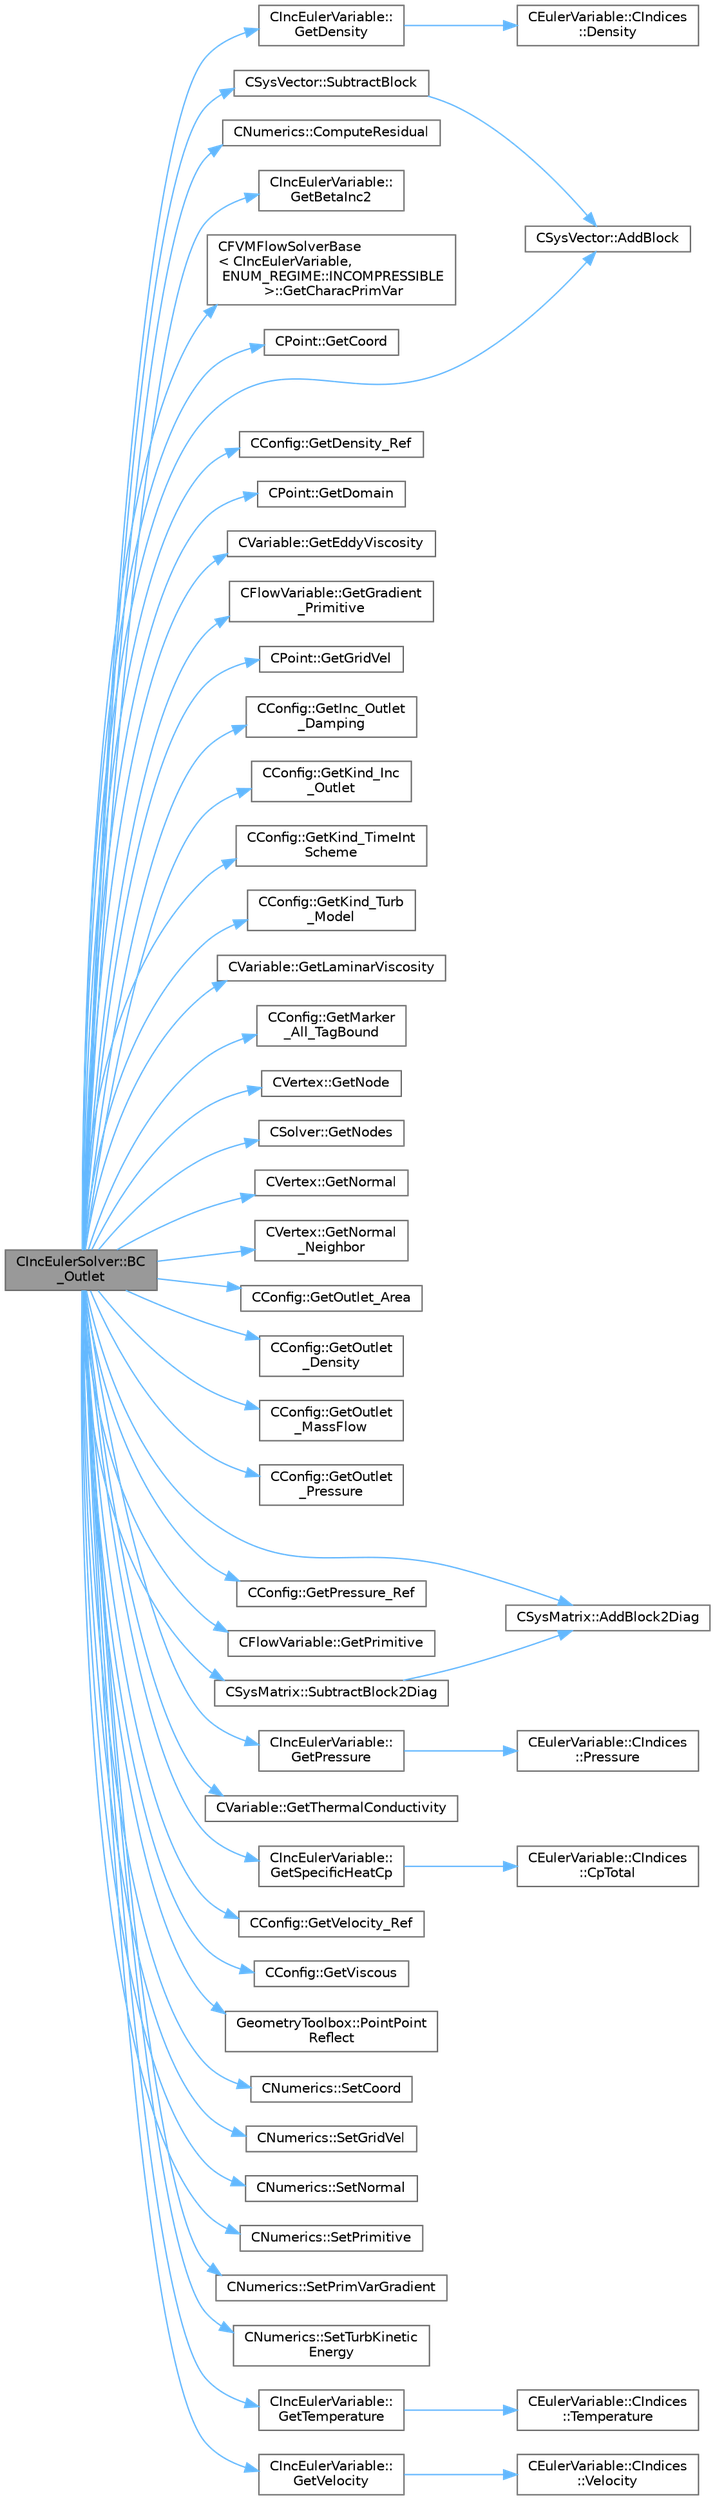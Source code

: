 digraph "CIncEulerSolver::BC_Outlet"
{
 // LATEX_PDF_SIZE
  bgcolor="transparent";
  edge [fontname=Helvetica,fontsize=10,labelfontname=Helvetica,labelfontsize=10];
  node [fontname=Helvetica,fontsize=10,shape=box,height=0.2,width=0.4];
  rankdir="LR";
  Node1 [id="Node000001",label="CIncEulerSolver::BC\l_Outlet",height=0.2,width=0.4,color="gray40", fillcolor="grey60", style="filled", fontcolor="black",tooltip="Impose the outlet boundary condition."];
  Node1 -> Node2 [id="edge1_Node000001_Node000002",color="steelblue1",style="solid",tooltip=" "];
  Node2 [id="Node000002",label="CSysVector::AddBlock",height=0.2,width=0.4,color="grey40", fillcolor="white", style="filled",URL="$classCSysVector.html#aa463275cba394503a9778529fdaa4494",tooltip="Add \"block\" to the vector, see SetBlock."];
  Node1 -> Node3 [id="edge2_Node000001_Node000003",color="steelblue1",style="solid",tooltip=" "];
  Node3 [id="Node000003",label="CSysMatrix::AddBlock2Diag",height=0.2,width=0.4,color="grey40", fillcolor="white", style="filled",URL="$classCSysMatrix.html#a5a4ef7eeb7f009450f575660108ed7be",tooltip="Non overwrite version of SetBlock2Diag, also with scaling."];
  Node1 -> Node4 [id="edge3_Node000001_Node000004",color="steelblue1",style="solid",tooltip=" "];
  Node4 [id="Node000004",label="CNumerics::ComputeResidual",height=0.2,width=0.4,color="grey40", fillcolor="white", style="filled",URL="$classCNumerics.html#aa0ca13663a047ef2640b377b33875e29",tooltip="Compute the numerical residual."];
  Node1 -> Node5 [id="edge4_Node000001_Node000005",color="steelblue1",style="solid",tooltip=" "];
  Node5 [id="Node000005",label="CIncEulerVariable::\lGetBetaInc2",height=0.2,width=0.4,color="grey40", fillcolor="white", style="filled",URL="$classCIncEulerVariable.html#aadb29c1a48fc3c3209bbafc1dabae27c",tooltip="Get the value of beta squared for the incompressible flow."];
  Node1 -> Node6 [id="edge5_Node000001_Node000006",color="steelblue1",style="solid",tooltip=" "];
  Node6 [id="Node000006",label="CFVMFlowSolverBase\l\< CIncEulerVariable,\l ENUM_REGIME::INCOMPRESSIBLE\l \>::GetCharacPrimVar",height=0.2,width=0.4,color="grey40", fillcolor="white", style="filled",URL="$classCFVMFlowSolverBase.html#aa8f2366167a2d57fa77e52cfe2a392e8",tooltip="Value of the characteristic variables at the boundaries."];
  Node1 -> Node7 [id="edge6_Node000001_Node000007",color="steelblue1",style="solid",tooltip=" "];
  Node7 [id="Node000007",label="CPoint::GetCoord",height=0.2,width=0.4,color="grey40", fillcolor="white", style="filled",URL="$classCPoint.html#ab16c29dd03911529cd73bf467c313179",tooltip="Get the coordinates dor the control volume."];
  Node1 -> Node8 [id="edge7_Node000001_Node000008",color="steelblue1",style="solid",tooltip=" "];
  Node8 [id="Node000008",label="CIncEulerVariable::\lGetDensity",height=0.2,width=0.4,color="grey40", fillcolor="white", style="filled",URL="$classCIncEulerVariable.html#aa5971e35e634b8d768d369dead2b9ffc",tooltip="Get the density of the flow."];
  Node8 -> Node9 [id="edge8_Node000008_Node000009",color="steelblue1",style="solid",tooltip=" "];
  Node9 [id="Node000009",label="CEulerVariable::CIndices\l::Density",height=0.2,width=0.4,color="grey40", fillcolor="white", style="filled",URL="$structCEulerVariable_1_1CIndices.html#a3e46a08b8835237b42a89ea488e2f2da",tooltip=" "];
  Node1 -> Node10 [id="edge9_Node000001_Node000010",color="steelblue1",style="solid",tooltip=" "];
  Node10 [id="Node000010",label="CConfig::GetDensity_Ref",height=0.2,width=0.4,color="grey40", fillcolor="white", style="filled",URL="$classCConfig.html#a3fc33aec68f64b757f1f9f3514cb97de",tooltip="Get the value of the reference density for non-dimensionalization."];
  Node1 -> Node11 [id="edge10_Node000001_Node000011",color="steelblue1",style="solid",tooltip=" "];
  Node11 [id="Node000011",label="CPoint::GetDomain",height=0.2,width=0.4,color="grey40", fillcolor="white", style="filled",URL="$classCPoint.html#aa58a27b602e47ddcad22ae74a5c6bc81",tooltip="For parallel computation, its indicates if a point must be computed or not."];
  Node1 -> Node12 [id="edge11_Node000001_Node000012",color="steelblue1",style="solid",tooltip=" "];
  Node12 [id="Node000012",label="CVariable::GetEddyViscosity",height=0.2,width=0.4,color="grey40", fillcolor="white", style="filled",URL="$classCVariable.html#adae2e4228e113624b7ab1f9ab1a493c6",tooltip="A virtual member."];
  Node1 -> Node13 [id="edge12_Node000001_Node000013",color="steelblue1",style="solid",tooltip=" "];
  Node13 [id="Node000013",label="CFlowVariable::GetGradient\l_Primitive",height=0.2,width=0.4,color="grey40", fillcolor="white", style="filled",URL="$classCFlowVariable.html#a23eab98fe30de5f7cfff158eb929c24c",tooltip="Get the value of the primitive variables gradient."];
  Node1 -> Node14 [id="edge13_Node000001_Node000014",color="steelblue1",style="solid",tooltip=" "];
  Node14 [id="Node000014",label="CPoint::GetGridVel",height=0.2,width=0.4,color="grey40", fillcolor="white", style="filled",URL="$classCPoint.html#ad7b8ff47f6645f36c9a529073343c097",tooltip="Get the value of the grid velocity at the point."];
  Node1 -> Node15 [id="edge14_Node000001_Node000015",color="steelblue1",style="solid",tooltip=" "];
  Node15 [id="Node000015",label="CConfig::GetInc_Outlet\l_Damping",height=0.2,width=0.4,color="grey40", fillcolor="white", style="filled",URL="$classCConfig.html#aeecad0f6712656533b8fff531e4b1eed",tooltip="Get the damping factor applied to pressure updates at incompressible mass flow outlet."];
  Node1 -> Node16 [id="edge15_Node000001_Node000016",color="steelblue1",style="solid",tooltip=" "];
  Node16 [id="Node000016",label="CConfig::GetKind_Inc\l_Outlet",height=0.2,width=0.4,color="grey40", fillcolor="white", style="filled",URL="$classCConfig.html#ac9f9f4b0fff5571aaea06e565604a414",tooltip="Get the type of incompressible outlet from the list."];
  Node1 -> Node17 [id="edge16_Node000001_Node000017",color="steelblue1",style="solid",tooltip=" "];
  Node17 [id="Node000017",label="CConfig::GetKind_TimeInt\lScheme",height=0.2,width=0.4,color="grey40", fillcolor="white", style="filled",URL="$classCConfig.html#ad16f71356f146b530fb1fbb45444525c",tooltip="Get the kind of time integration method."];
  Node1 -> Node18 [id="edge17_Node000001_Node000018",color="steelblue1",style="solid",tooltip=" "];
  Node18 [id="Node000018",label="CConfig::GetKind_Turb\l_Model",height=0.2,width=0.4,color="grey40", fillcolor="white", style="filled",URL="$classCConfig.html#a42cf888b42ce34079b2e3987bbf147dd",tooltip="Get the kind of the turbulence model."];
  Node1 -> Node19 [id="edge18_Node000001_Node000019",color="steelblue1",style="solid",tooltip=" "];
  Node19 [id="Node000019",label="CVariable::GetLaminarViscosity",height=0.2,width=0.4,color="grey40", fillcolor="white", style="filled",URL="$classCVariable.html#a0acbe55ca86de2c0205ae921193e9e95",tooltip="A virtual member."];
  Node1 -> Node20 [id="edge19_Node000001_Node000020",color="steelblue1",style="solid",tooltip=" "];
  Node20 [id="Node000020",label="CConfig::GetMarker\l_All_TagBound",height=0.2,width=0.4,color="grey40", fillcolor="white", style="filled",URL="$classCConfig.html#ab8c9c1f45950a29355be4ff357049440",tooltip="Get the index of the surface defined in the geometry file."];
  Node1 -> Node21 [id="edge20_Node000001_Node000021",color="steelblue1",style="solid",tooltip=" "];
  Node21 [id="Node000021",label="CVertex::GetNode",height=0.2,width=0.4,color="grey40", fillcolor="white", style="filled",URL="$classCVertex.html#ad568da06e7191358d3a09a1bee71cdb5",tooltip="Get the node of the vertex."];
  Node1 -> Node22 [id="edge21_Node000001_Node000022",color="steelblue1",style="solid",tooltip=" "];
  Node22 [id="Node000022",label="CSolver::GetNodes",height=0.2,width=0.4,color="grey40", fillcolor="white", style="filled",URL="$classCSolver.html#adb28ae3845a6b61cf764a8e9fe4b794e",tooltip="Allow outside access to the nodes of the solver, containing conservatives, primitives,..."];
  Node1 -> Node23 [id="edge22_Node000001_Node000023",color="steelblue1",style="solid",tooltip=" "];
  Node23 [id="Node000023",label="CVertex::GetNormal",height=0.2,width=0.4,color="grey40", fillcolor="white", style="filled",URL="$classCVertex.html#a57cacfe764770e6c0e54c278cb584f7c",tooltip="Copy the the normal vector of a face."];
  Node1 -> Node24 [id="edge23_Node000001_Node000024",color="steelblue1",style="solid",tooltip=" "];
  Node24 [id="Node000024",label="CVertex::GetNormal\l_Neighbor",height=0.2,width=0.4,color="grey40", fillcolor="white", style="filled",URL="$classCVertex.html#ab8b0e96f9384b0a861c7a70616976b75",tooltip="Get the value of the closest neighbor."];
  Node1 -> Node25 [id="edge24_Node000001_Node000025",color="steelblue1",style="solid",tooltip=" "];
  Node25 [id="Node000025",label="CConfig::GetOutlet_Area",height=0.2,width=0.4,color="grey40", fillcolor="white", style="filled",URL="$classCConfig.html#a7b9efd9c01446eea006f3602e6615cf8",tooltip="Get the back pressure (static) at an outlet boundary."];
  Node1 -> Node26 [id="edge25_Node000001_Node000026",color="steelblue1",style="solid",tooltip=" "];
  Node26 [id="Node000026",label="CConfig::GetOutlet\l_Density",height=0.2,width=0.4,color="grey40", fillcolor="white", style="filled",URL="$classCConfig.html#a3e61da8a2ced5f07f929b87a8e4e5e8c",tooltip="Get the back pressure (static) at an outlet boundary."];
  Node1 -> Node27 [id="edge26_Node000001_Node000027",color="steelblue1",style="solid",tooltip=" "];
  Node27 [id="Node000027",label="CConfig::GetOutlet\l_MassFlow",height=0.2,width=0.4,color="grey40", fillcolor="white", style="filled",URL="$classCConfig.html#a3b40b375b8774709ac28ae1302fc7e94",tooltip="Get the back pressure (static) at an outlet boundary."];
  Node1 -> Node28 [id="edge27_Node000001_Node000028",color="steelblue1",style="solid",tooltip=" "];
  Node28 [id="Node000028",label="CConfig::GetOutlet\l_Pressure",height=0.2,width=0.4,color="grey40", fillcolor="white", style="filled",URL="$classCConfig.html#a0e5bd42e6aa17fdb493fe696280318c3",tooltip="Get the back pressure (static) at an outlet boundary."];
  Node1 -> Node29 [id="edge28_Node000001_Node000029",color="steelblue1",style="solid",tooltip=" "];
  Node29 [id="Node000029",label="CIncEulerVariable::\lGetPressure",height=0.2,width=0.4,color="grey40", fillcolor="white", style="filled",URL="$classCIncEulerVariable.html#a8e2637c49744921ddf7f3bf93e26d295",tooltip="Get the flow pressure."];
  Node29 -> Node30 [id="edge29_Node000029_Node000030",color="steelblue1",style="solid",tooltip=" "];
  Node30 [id="Node000030",label="CEulerVariable::CIndices\l::Pressure",height=0.2,width=0.4,color="grey40", fillcolor="white", style="filled",URL="$structCEulerVariable_1_1CIndices.html#a71ffbd849fd584ff3a787411497d3007",tooltip=" "];
  Node1 -> Node31 [id="edge30_Node000001_Node000031",color="steelblue1",style="solid",tooltip=" "];
  Node31 [id="Node000031",label="CConfig::GetPressure_Ref",height=0.2,width=0.4,color="grey40", fillcolor="white", style="filled",URL="$classCConfig.html#a75b1f9203bdb8ced64323a100fa3aef9",tooltip="Get the value of the reference pressure for non-dimensionalization."];
  Node1 -> Node32 [id="edge31_Node000001_Node000032",color="steelblue1",style="solid",tooltip=" "];
  Node32 [id="Node000032",label="CFlowVariable::GetPrimitive",height=0.2,width=0.4,color="grey40", fillcolor="white", style="filled",URL="$classCFlowVariable.html#a852271c741f1e7cdb1d391941266d344",tooltip="Get a primitive variable."];
  Node1 -> Node33 [id="edge32_Node000001_Node000033",color="steelblue1",style="solid",tooltip=" "];
  Node33 [id="Node000033",label="CIncEulerVariable::\lGetSpecificHeatCp",height=0.2,width=0.4,color="grey40", fillcolor="white", style="filled",URL="$classCIncEulerVariable.html#aadff9ad2450ca12ecea825239db89d06",tooltip="Get the specific heat at constant P of the flow."];
  Node33 -> Node34 [id="edge33_Node000033_Node000034",color="steelblue1",style="solid",tooltip=" "];
  Node34 [id="Node000034",label="CEulerVariable::CIndices\l::CpTotal",height=0.2,width=0.4,color="grey40", fillcolor="white", style="filled",URL="$structCEulerVariable_1_1CIndices.html#a2ac0b6dd55633f82eaf3c4f631ce95e2",tooltip=" "];
  Node1 -> Node35 [id="edge34_Node000001_Node000035",color="steelblue1",style="solid",tooltip=" "];
  Node35 [id="Node000035",label="CIncEulerVariable::\lGetTemperature",height=0.2,width=0.4,color="grey40", fillcolor="white", style="filled",URL="$classCIncEulerVariable.html#a83ea0fb80f729e0636702cb9ad8f9fac",tooltip="Get the temperature of the flow."];
  Node35 -> Node36 [id="edge35_Node000035_Node000036",color="steelblue1",style="solid",tooltip=" "];
  Node36 [id="Node000036",label="CEulerVariable::CIndices\l::Temperature",height=0.2,width=0.4,color="grey40", fillcolor="white", style="filled",URL="$structCEulerVariable_1_1CIndices.html#a9f726f960cabadafb6de79c7f9326952",tooltip=" "];
  Node1 -> Node37 [id="edge36_Node000001_Node000037",color="steelblue1",style="solid",tooltip=" "];
  Node37 [id="Node000037",label="CVariable::GetThermalConductivity",height=0.2,width=0.4,color="grey40", fillcolor="white", style="filled",URL="$classCVariable.html#a05aa9ee34c744629c72742c05ceab246",tooltip="A virtual member."];
  Node1 -> Node38 [id="edge37_Node000001_Node000038",color="steelblue1",style="solid",tooltip=" "];
  Node38 [id="Node000038",label="CIncEulerVariable::\lGetVelocity",height=0.2,width=0.4,color="grey40", fillcolor="white", style="filled",URL="$classCIncEulerVariable.html#ab8a0bc37de1ef84311928bb426263f7a",tooltip="Get the velocity of the flow."];
  Node38 -> Node39 [id="edge38_Node000038_Node000039",color="steelblue1",style="solid",tooltip=" "];
  Node39 [id="Node000039",label="CEulerVariable::CIndices\l::Velocity",height=0.2,width=0.4,color="grey40", fillcolor="white", style="filled",URL="$structCEulerVariable_1_1CIndices.html#a37140bae15b27e5d1c970468d80fb3ae",tooltip=" "];
  Node1 -> Node40 [id="edge39_Node000001_Node000040",color="steelblue1",style="solid",tooltip=" "];
  Node40 [id="Node000040",label="CConfig::GetVelocity_Ref",height=0.2,width=0.4,color="grey40", fillcolor="white", style="filled",URL="$classCConfig.html#afad4537005c210e8a7fc015a51b8ae4c",tooltip="Get the value of the reference velocity for non-dimensionalization."];
  Node1 -> Node41 [id="edge40_Node000001_Node000041",color="steelblue1",style="solid",tooltip=" "];
  Node41 [id="Node000041",label="CConfig::GetViscous",height=0.2,width=0.4,color="grey40", fillcolor="white", style="filled",URL="$classCConfig.html#ad59acb5f80aaddccaa0f2f5bef3e3e78",tooltip="Determines if problem is viscous."];
  Node1 -> Node42 [id="edge41_Node000001_Node000042",color="steelblue1",style="solid",tooltip=" "];
  Node42 [id="Node000042",label="GeometryToolbox::PointPoint\lReflect",height=0.2,width=0.4,color="grey40", fillcolor="white", style="filled",URL="$group__GeometryToolbox.html#gaff34e6c096a3c354c2b223713ca09095",tooltip="Reflect a at b: c = 2*b - a."];
  Node1 -> Node43 [id="edge42_Node000001_Node000043",color="steelblue1",style="solid",tooltip=" "];
  Node43 [id="Node000043",label="CNumerics::SetCoord",height=0.2,width=0.4,color="grey40", fillcolor="white", style="filled",URL="$classCNumerics.html#a6ca4a8e17d68ea63f1dba96cd5f2967d",tooltip="Set coordinates of the points."];
  Node1 -> Node44 [id="edge43_Node000001_Node000044",color="steelblue1",style="solid",tooltip=" "];
  Node44 [id="Node000044",label="CNumerics::SetGridVel",height=0.2,width=0.4,color="grey40", fillcolor="white", style="filled",URL="$classCNumerics.html#a3f116b5718153aefee7a22735797af29",tooltip="Set the velocity of the computational grid."];
  Node1 -> Node45 [id="edge44_Node000001_Node000045",color="steelblue1",style="solid",tooltip=" "];
  Node45 [id="Node000045",label="CNumerics::SetNormal",height=0.2,width=0.4,color="grey40", fillcolor="white", style="filled",URL="$classCNumerics.html#a93fd2262832ae5081317548f2f9cdbb3",tooltip="Set the value of the normal vector to the face between two points."];
  Node1 -> Node46 [id="edge45_Node000001_Node000046",color="steelblue1",style="solid",tooltip=" "];
  Node46 [id="Node000046",label="CNumerics::SetPrimitive",height=0.2,width=0.4,color="grey40", fillcolor="white", style="filled",URL="$classCNumerics.html#a028c500ba7ce96d3af061fc8218f76f1",tooltip="Set the value of the primitive variables."];
  Node1 -> Node47 [id="edge46_Node000001_Node000047",color="steelblue1",style="solid",tooltip=" "];
  Node47 [id="Node000047",label="CNumerics::SetPrimVarGradient",height=0.2,width=0.4,color="grey40", fillcolor="white", style="filled",URL="$classCNumerics.html#a49309c657274b77aa644958053b68bf4",tooltip="Set the gradient of the primitive variables."];
  Node1 -> Node48 [id="edge47_Node000001_Node000048",color="steelblue1",style="solid",tooltip=" "];
  Node48 [id="Node000048",label="CNumerics::SetTurbKinetic\lEnergy",height=0.2,width=0.4,color="grey40", fillcolor="white", style="filled",URL="$classCNumerics.html#adb60105707161f121e6c9d79a2c80284",tooltip="Set the turbulent kinetic energy."];
  Node1 -> Node49 [id="edge48_Node000001_Node000049",color="steelblue1",style="solid",tooltip=" "];
  Node49 [id="Node000049",label="CSysVector::SubtractBlock",height=0.2,width=0.4,color="grey40", fillcolor="white", style="filled",URL="$classCSysVector.html#a71ea6ec1ebdb77535b976bb40e7659a6",tooltip="Subtract \"block\" from the vector, see AddBlock."];
  Node49 -> Node2 [id="edge49_Node000049_Node000002",color="steelblue1",style="solid",tooltip=" "];
  Node1 -> Node50 [id="edge50_Node000001_Node000050",color="steelblue1",style="solid",tooltip=" "];
  Node50 [id="Node000050",label="CSysMatrix::SubtractBlock2Diag",height=0.2,width=0.4,color="grey40", fillcolor="white", style="filled",URL="$classCSysMatrix.html#a423b77066cf386dd6e4b95a656e4aadb",tooltip="Short-hand to AddBlock2Diag with alpha = -1, i.e. subtracts from the current diagonal."];
  Node50 -> Node3 [id="edge51_Node000050_Node000003",color="steelblue1",style="solid",tooltip=" "];
}
